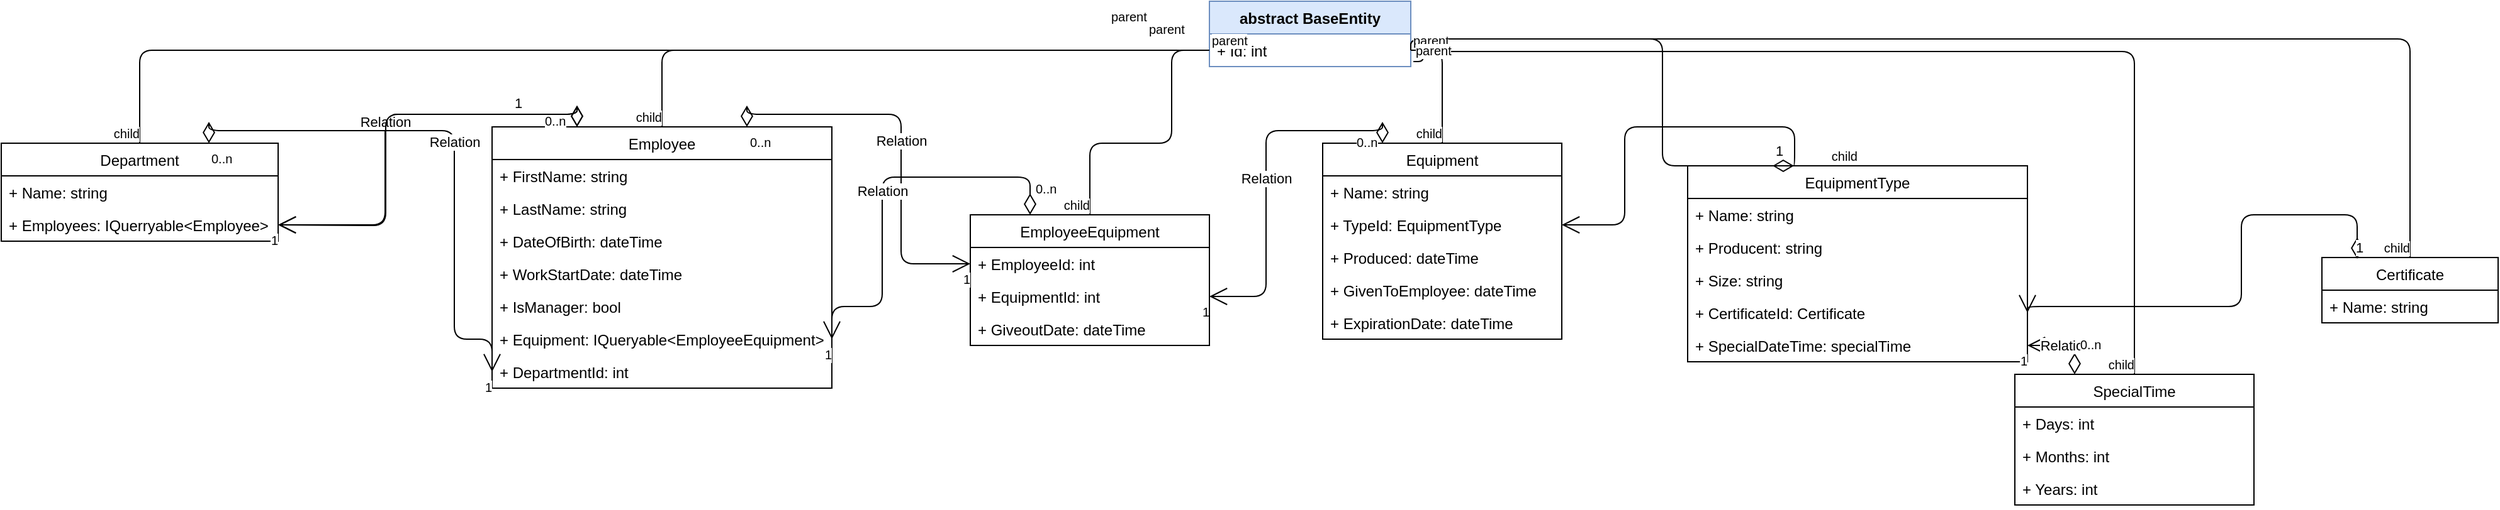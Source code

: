 <mxfile version="10.6.0" type="device"><diagram id="8mGvsiKvxXLdQ09FqcDM" name="Strona-1"><mxGraphModel dx="2461" dy="2017" grid="1" gridSize="10" guides="1" tooltips="1" connect="1" arrows="1" fold="1" page="1" pageScale="1" pageWidth="827" pageHeight="1169" math="0" shadow="0"><root><mxCell id="0"/><mxCell id="1" parent="0"/><mxCell id="MLYGxdtlno7UJAE9nJay-13" value="Employee" style="swimlane;fontStyle=0;childLayout=stackLayout;horizontal=1;startSize=26;fillColor=none;horizontalStack=0;resizeParent=1;resizeParentMax=0;resizeLast=0;collapsible=1;marginBottom=0;" parent="1" vertex="1"><mxGeometry x="10" y="70" width="270" height="208" as="geometry"/></mxCell><mxCell id="MLYGxdtlno7UJAE9nJay-15" value="+ FirstName: string" style="text;strokeColor=none;fillColor=none;align=left;verticalAlign=top;spacingLeft=4;spacingRight=4;overflow=hidden;rotatable=0;points=[[0,0.5],[1,0.5]];portConstraint=eastwest;" parent="MLYGxdtlno7UJAE9nJay-13" vertex="1"><mxGeometry y="26" width="270" height="26" as="geometry"/></mxCell><mxCell id="MLYGxdtlno7UJAE9nJay-16" value="+ LastName: string" style="text;strokeColor=none;fillColor=none;align=left;verticalAlign=top;spacingLeft=4;spacingRight=4;overflow=hidden;rotatable=0;points=[[0,0.5],[1,0.5]];portConstraint=eastwest;" parent="MLYGxdtlno7UJAE9nJay-13" vertex="1"><mxGeometry y="52" width="270" height="26" as="geometry"/></mxCell><mxCell id="MLYGxdtlno7UJAE9nJay-34" value="+ DateOfBirth: dateTime" style="text;strokeColor=none;fillColor=none;align=left;verticalAlign=top;spacingLeft=4;spacingRight=4;overflow=hidden;rotatable=0;points=[[0,0.5],[1,0.5]];portConstraint=eastwest;" parent="MLYGxdtlno7UJAE9nJay-13" vertex="1"><mxGeometry y="78" width="270" height="26" as="geometry"/></mxCell><mxCell id="MLYGxdtlno7UJAE9nJay-36" value="+ WorkStartDate: dateTime" style="text;strokeColor=none;fillColor=none;align=left;verticalAlign=top;spacingLeft=4;spacingRight=4;overflow=hidden;rotatable=0;points=[[0,0.5],[1,0.5]];portConstraint=eastwest;" parent="MLYGxdtlno7UJAE9nJay-13" vertex="1"><mxGeometry y="104" width="270" height="26" as="geometry"/></mxCell><mxCell id="sRq0-vtG4J29x3GGsodO-1" value="+ IsManager: bool" style="text;strokeColor=none;fillColor=none;align=left;verticalAlign=top;spacingLeft=4;spacingRight=4;overflow=hidden;rotatable=0;points=[[0,0.5],[1,0.5]];portConstraint=eastwest;" vertex="1" parent="MLYGxdtlno7UJAE9nJay-13"><mxGeometry y="130" width="270" height="26" as="geometry"/></mxCell><mxCell id="MLYGxdtlno7UJAE9nJay-35" value="+ Equipment: IQueryable&lt;EmployeeEquipment&gt;" style="text;strokeColor=none;fillColor=none;align=left;verticalAlign=top;spacingLeft=4;spacingRight=4;overflow=hidden;rotatable=0;points=[[0,0.5],[1,0.5]];portConstraint=eastwest;" parent="MLYGxdtlno7UJAE9nJay-13" vertex="1"><mxGeometry y="156" width="270" height="26" as="geometry"/></mxCell><mxCell id="Mt2VevcEWtD3HUbeC6c3-11" value="+ DepartmentId: int" style="text;strokeColor=none;fillColor=none;align=left;verticalAlign=top;spacingLeft=4;spacingRight=4;overflow=hidden;rotatable=0;points=[[0,0.5],[1,0.5]];portConstraint=eastwest;" parent="MLYGxdtlno7UJAE9nJay-13" vertex="1"><mxGeometry y="182" width="270" height="26" as="geometry"/></mxCell><mxCell id="MLYGxdtlno7UJAE9nJay-17" value="Department" style="swimlane;fontStyle=0;childLayout=stackLayout;horizontal=1;startSize=26;fillColor=none;horizontalStack=0;resizeParent=1;resizeParentMax=0;resizeLast=0;collapsible=1;marginBottom=0;" parent="1" vertex="1"><mxGeometry x="-380" y="83" width="220" height="78" as="geometry"/></mxCell><mxCell id="MLYGxdtlno7UJAE9nJay-19" value="+ Name: string" style="text;strokeColor=none;fillColor=none;align=left;verticalAlign=top;spacingLeft=4;spacingRight=4;overflow=hidden;rotatable=0;points=[[0,0.5],[1,0.5]];portConstraint=eastwest;" parent="MLYGxdtlno7UJAE9nJay-17" vertex="1"><mxGeometry y="26" width="220" height="26" as="geometry"/></mxCell><mxCell id="MLYGxdtlno7UJAE9nJay-20" value="+ Employees: IQuerryable&lt;Employee&gt;" style="text;strokeColor=none;fillColor=none;align=left;verticalAlign=top;spacingLeft=4;spacingRight=4;overflow=hidden;rotatable=0;points=[[0,0.5],[1,0.5]];portConstraint=eastwest;" parent="MLYGxdtlno7UJAE9nJay-17" vertex="1"><mxGeometry y="52" width="220" height="26" as="geometry"/></mxCell><mxCell id="MLYGxdtlno7UJAE9nJay-21" value="Equipment" style="swimlane;fontStyle=0;childLayout=stackLayout;horizontal=1;startSize=26;fillColor=none;horizontalStack=0;resizeParent=1;resizeParentMax=0;resizeLast=0;collapsible=1;marginBottom=0;" parent="1" vertex="1"><mxGeometry x="670" y="83" width="190" height="156" as="geometry"/></mxCell><mxCell id="MLYGxdtlno7UJAE9nJay-68" value="+ Name: string" style="text;strokeColor=none;fillColor=none;align=left;verticalAlign=top;spacingLeft=4;spacingRight=4;overflow=hidden;rotatable=0;points=[[0,0.5],[1,0.5]];portConstraint=eastwest;" parent="MLYGxdtlno7UJAE9nJay-21" vertex="1"><mxGeometry y="26" width="190" height="26" as="geometry"/></mxCell><mxCell id="MLYGxdtlno7UJAE9nJay-23" value="+ TypeId: EquipmentType" style="text;strokeColor=none;fillColor=none;align=left;verticalAlign=top;spacingLeft=4;spacingRight=4;overflow=hidden;rotatable=0;points=[[0,0.5],[1,0.5]];portConstraint=eastwest;" parent="MLYGxdtlno7UJAE9nJay-21" vertex="1"><mxGeometry y="52" width="190" height="26" as="geometry"/></mxCell><mxCell id="MLYGxdtlno7UJAE9nJay-37" value="+ Produced: dateTime" style="text;strokeColor=none;fillColor=none;align=left;verticalAlign=top;spacingLeft=4;spacingRight=4;overflow=hidden;rotatable=0;points=[[0,0.5],[1,0.5]];portConstraint=eastwest;" parent="MLYGxdtlno7UJAE9nJay-21" vertex="1"><mxGeometry y="78" width="190" height="26" as="geometry"/></mxCell><mxCell id="MLYGxdtlno7UJAE9nJay-24" value="+ GivenToEmployee: dateTime" style="text;strokeColor=none;fillColor=none;align=left;verticalAlign=top;spacingLeft=4;spacingRight=4;overflow=hidden;rotatable=0;points=[[0,0.5],[1,0.5]];portConstraint=eastwest;" parent="MLYGxdtlno7UJAE9nJay-21" vertex="1"><mxGeometry y="104" width="190" height="26" as="geometry"/></mxCell><mxCell id="Mt2VevcEWtD3HUbeC6c3-15" value="+ ExpirationDate: dateTime" style="text;strokeColor=none;fillColor=none;align=left;verticalAlign=top;spacingLeft=4;spacingRight=4;overflow=hidden;rotatable=0;points=[[0,0.5],[1,0.5]];portConstraint=eastwest;" parent="MLYGxdtlno7UJAE9nJay-21" vertex="1"><mxGeometry y="130" width="190" height="26" as="geometry"/></mxCell><mxCell id="MLYGxdtlno7UJAE9nJay-25" value="EquipmentType" style="swimlane;fontStyle=0;childLayout=stackLayout;horizontal=1;startSize=26;fillColor=none;horizontalStack=0;resizeParent=1;resizeParentMax=0;resizeLast=0;collapsible=1;marginBottom=0;" parent="1" vertex="1"><mxGeometry x="960" y="101" width="270" height="156" as="geometry"/></mxCell><mxCell id="MLYGxdtlno7UJAE9nJay-27" value="+ Name: string" style="text;strokeColor=none;fillColor=none;align=left;verticalAlign=top;spacingLeft=4;spacingRight=4;overflow=hidden;rotatable=0;points=[[0,0.5],[1,0.5]];portConstraint=eastwest;" parent="MLYGxdtlno7UJAE9nJay-25" vertex="1"><mxGeometry y="26" width="270" height="26" as="geometry"/></mxCell><mxCell id="Mt2VevcEWtD3HUbeC6c3-1" value="+ Producent: string" style="text;strokeColor=none;fillColor=none;align=left;verticalAlign=top;spacingLeft=4;spacingRight=4;overflow=hidden;rotatable=0;points=[[0,0.5],[1,0.5]];portConstraint=eastwest;" parent="MLYGxdtlno7UJAE9nJay-25" vertex="1"><mxGeometry y="52" width="270" height="26" as="geometry"/></mxCell><mxCell id="MLYGxdtlno7UJAE9nJay-38" value="+ Size: string" style="text;strokeColor=none;fillColor=none;align=left;verticalAlign=top;spacingLeft=4;spacingRight=4;overflow=hidden;rotatable=0;points=[[0,0.5],[1,0.5]];portConstraint=eastwest;" parent="MLYGxdtlno7UJAE9nJay-25" vertex="1"><mxGeometry y="78" width="270" height="26" as="geometry"/></mxCell><mxCell id="MLYGxdtlno7UJAE9nJay-71" value="+ CertificateId: Certificate" style="text;strokeColor=none;fillColor=none;align=left;verticalAlign=top;spacingLeft=4;spacingRight=4;overflow=hidden;rotatable=0;points=[[0,0.5],[1,0.5]];portConstraint=eastwest;" parent="MLYGxdtlno7UJAE9nJay-25" vertex="1"><mxGeometry y="104" width="270" height="26" as="geometry"/></mxCell><mxCell id="Mt2VevcEWtD3HUbeC6c3-16" value="+ SpecialDateTime: specialTime" style="text;strokeColor=none;fillColor=none;align=left;verticalAlign=top;spacingLeft=4;spacingRight=4;overflow=hidden;rotatable=0;points=[[0,0.5],[1,0.5]];portConstraint=eastwest;" parent="MLYGxdtlno7UJAE9nJay-25" vertex="1"><mxGeometry y="130" width="270" height="26" as="geometry"/></mxCell><mxCell id="MLYGxdtlno7UJAE9nJay-29" value="Certificate" style="swimlane;fontStyle=0;childLayout=stackLayout;horizontal=1;startSize=26;fillColor=none;horizontalStack=0;resizeParent=1;resizeParentMax=0;resizeLast=0;collapsible=1;marginBottom=0;" parent="1" vertex="1"><mxGeometry x="1464" y="174" width="140" height="52" as="geometry"/></mxCell><mxCell id="MLYGxdtlno7UJAE9nJay-31" value="+ Name: string" style="text;strokeColor=none;fillColor=none;align=left;verticalAlign=top;spacingLeft=4;spacingRight=4;overflow=hidden;rotatable=0;points=[[0,0.5],[1,0.5]];portConstraint=eastwest;" parent="MLYGxdtlno7UJAE9nJay-29" vertex="1"><mxGeometry y="26" width="140" height="26" as="geometry"/></mxCell><mxCell id="MLYGxdtlno7UJAE9nJay-40" value="abstract BaseEntity" style="swimlane;fontStyle=1;align=center;verticalAlign=top;childLayout=stackLayout;horizontal=1;startSize=26;horizontalStack=0;resizeParent=1;resizeParentMax=0;resizeLast=0;collapsible=1;marginBottom=0;fillColor=#dae8fc;strokeColor=#6c8ebf;" parent="1" vertex="1"><mxGeometry x="580" y="-30" width="160" height="52" as="geometry"/></mxCell><mxCell id="MLYGxdtlno7UJAE9nJay-41" value="+ Id: int" style="text;strokeColor=none;fillColor=none;align=left;verticalAlign=top;spacingLeft=4;spacingRight=4;overflow=hidden;rotatable=0;points=[[0,0.5],[1,0.5]];portConstraint=eastwest;" parent="MLYGxdtlno7UJAE9nJay-40" vertex="1"><mxGeometry y="26" width="160" height="26" as="geometry"/></mxCell><mxCell id="MLYGxdtlno7UJAE9nJay-44" value="" style="endArrow=none;html=1;edgeStyle=orthogonalEdgeStyle;exitX=0;exitY=0.5;exitDx=0;exitDy=0;entryX=0.5;entryY=0;entryDx=0;entryDy=0;" parent="1" source="MLYGxdtlno7UJAE9nJay-41" target="MLYGxdtlno7UJAE9nJay-17" edge="1"><mxGeometry relative="1" as="geometry"><mxPoint x="10" y="540" as="sourcePoint"/><mxPoint x="160" y="220" as="targetPoint"/></mxGeometry></mxCell><mxCell id="MLYGxdtlno7UJAE9nJay-45" value="parent" style="resizable=0;html=1;align=left;verticalAlign=bottom;labelBackgroundColor=#ffffff;fontSize=10;" parent="MLYGxdtlno7UJAE9nJay-44" connectable="0" vertex="1"><mxGeometry x="-1" relative="1" as="geometry"><mxPoint x="-50" y="-9" as="offset"/></mxGeometry></mxCell><mxCell id="MLYGxdtlno7UJAE9nJay-46" value="child" style="resizable=0;html=1;align=right;verticalAlign=bottom;labelBackgroundColor=#ffffff;fontSize=10;" parent="MLYGxdtlno7UJAE9nJay-44" connectable="0" vertex="1"><mxGeometry x="1" relative="1" as="geometry"/></mxCell><mxCell id="MLYGxdtlno7UJAE9nJay-47" value="" style="endArrow=none;html=1;edgeStyle=orthogonalEdgeStyle;exitX=0;exitY=0.5;exitDx=0;exitDy=0;entryX=0.5;entryY=0;entryDx=0;entryDy=0;" parent="1" source="MLYGxdtlno7UJAE9nJay-41" target="MLYGxdtlno7UJAE9nJay-13" edge="1"><mxGeometry relative="1" as="geometry"><mxPoint x="590" y="19" as="sourcePoint"/><mxPoint x="120" y="93" as="targetPoint"/></mxGeometry></mxCell><mxCell id="MLYGxdtlno7UJAE9nJay-48" value="parent" style="resizable=0;html=1;align=left;verticalAlign=bottom;labelBackgroundColor=#ffffff;fontSize=10;" parent="MLYGxdtlno7UJAE9nJay-47" connectable="0" vertex="1"><mxGeometry x="-1" relative="1" as="geometry"><mxPoint x="-80" y="-19" as="offset"/></mxGeometry></mxCell><mxCell id="MLYGxdtlno7UJAE9nJay-49" value="child" style="resizable=0;html=1;align=right;verticalAlign=bottom;labelBackgroundColor=#ffffff;fontSize=10;" parent="MLYGxdtlno7UJAE9nJay-47" connectable="0" vertex="1"><mxGeometry x="1" relative="1" as="geometry"/></mxCell><mxCell id="MLYGxdtlno7UJAE9nJay-50" value="" style="endArrow=none;html=1;edgeStyle=orthogonalEdgeStyle;exitX=1;exitY=0.5;exitDx=0;exitDy=0;entryX=0.5;entryY=0;entryDx=0;entryDy=0;" parent="1" source="MLYGxdtlno7UJAE9nJay-41" target="MLYGxdtlno7UJAE9nJay-21" edge="1"><mxGeometry relative="1" as="geometry"><mxPoint x="1090" y="61" as="sourcePoint"/><mxPoint x="620" y="135" as="targetPoint"/></mxGeometry></mxCell><mxCell id="MLYGxdtlno7UJAE9nJay-51" value="parent" style="resizable=0;html=1;align=left;verticalAlign=bottom;labelBackgroundColor=#ffffff;fontSize=10;" parent="MLYGxdtlno7UJAE9nJay-50" connectable="0" vertex="1"><mxGeometry x="-1" relative="1" as="geometry"/></mxCell><mxCell id="MLYGxdtlno7UJAE9nJay-52" value="child" style="resizable=0;html=1;align=right;verticalAlign=bottom;labelBackgroundColor=#ffffff;fontSize=10;" parent="MLYGxdtlno7UJAE9nJay-50" connectable="0" vertex="1"><mxGeometry x="1" relative="1" as="geometry"/></mxCell><mxCell id="MLYGxdtlno7UJAE9nJay-53" value="" style="endArrow=none;html=1;edgeStyle=orthogonalEdgeStyle;exitX=1;exitY=0.5;exitDx=0;exitDy=0;entryX=0.5;entryY=0;entryDx=0;entryDy=0;" parent="1" source="MLYGxdtlno7UJAE9nJay-41" target="MLYGxdtlno7UJAE9nJay-25" edge="1"><mxGeometry relative="1" as="geometry"><mxPoint x="1310" y="83" as="sourcePoint"/><mxPoint x="840" y="157" as="targetPoint"/><Array as="points"><mxPoint x="740"/><mxPoint x="940"/></Array></mxGeometry></mxCell><mxCell id="MLYGxdtlno7UJAE9nJay-54" value="parent" style="resizable=0;html=1;align=left;verticalAlign=bottom;labelBackgroundColor=#ffffff;fontSize=10;" parent="MLYGxdtlno7UJAE9nJay-53" connectable="0" vertex="1"><mxGeometry x="-1" relative="1" as="geometry"/></mxCell><mxCell id="MLYGxdtlno7UJAE9nJay-55" value="child" style="resizable=0;html=1;align=right;verticalAlign=bottom;labelBackgroundColor=#ffffff;fontSize=10;" parent="MLYGxdtlno7UJAE9nJay-53" connectable="0" vertex="1"><mxGeometry x="1" relative="1" as="geometry"/></mxCell><mxCell id="MLYGxdtlno7UJAE9nJay-56" value="" style="endArrow=none;html=1;edgeStyle=orthogonalEdgeStyle;exitX=1;exitY=0.5;exitDx=0;exitDy=0;entryX=0.5;entryY=0;entryDx=0;entryDy=0;" parent="1" source="MLYGxdtlno7UJAE9nJay-41" target="MLYGxdtlno7UJAE9nJay-29" edge="1"><mxGeometry relative="1" as="geometry"><mxPoint x="1370" y="100" as="sourcePoint"/><mxPoint x="900" y="174" as="targetPoint"/><Array as="points"><mxPoint x="740"/><mxPoint x="1534"/></Array></mxGeometry></mxCell><mxCell id="MLYGxdtlno7UJAE9nJay-57" value="parent" style="resizable=0;html=1;align=left;verticalAlign=bottom;labelBackgroundColor=#ffffff;fontSize=10;" parent="MLYGxdtlno7UJAE9nJay-56" connectable="0" vertex="1"><mxGeometry x="-1" relative="1" as="geometry"/></mxCell><mxCell id="MLYGxdtlno7UJAE9nJay-58" value="child" style="resizable=0;html=1;align=right;verticalAlign=bottom;labelBackgroundColor=#ffffff;fontSize=10;" parent="MLYGxdtlno7UJAE9nJay-56" connectable="0" vertex="1"><mxGeometry x="1" relative="1" as="geometry"/></mxCell><mxCell id="MLYGxdtlno7UJAE9nJay-59" value="Relation" style="endArrow=open;html=1;endSize=12;startArrow=diamondThin;startSize=14;startFill=0;edgeStyle=orthogonalEdgeStyle;exitX=0.25;exitY=0;exitDx=0;exitDy=0;entryX=1;entryY=0.5;entryDx=0;entryDy=0;" parent="1" source="MLYGxdtlno7UJAE9nJay-21" target="Mt2VevcEWtD3HUbeC6c3-5" edge="1"><mxGeometry relative="1" as="geometry"><mxPoint x="10" y="260" as="sourcePoint"/><mxPoint x="170" y="260" as="targetPoint"/></mxGeometry></mxCell><mxCell id="MLYGxdtlno7UJAE9nJay-60" value="0..n" style="resizable=0;html=1;align=left;verticalAlign=top;labelBackgroundColor=#ffffff;fontSize=10;" parent="MLYGxdtlno7UJAE9nJay-59" connectable="0" vertex="1"><mxGeometry x="-1" relative="1" as="geometry"><mxPoint x="-23" y="-13" as="offset"/></mxGeometry></mxCell><mxCell id="MLYGxdtlno7UJAE9nJay-61" value="1" style="resizable=0;html=1;align=right;verticalAlign=top;labelBackgroundColor=#ffffff;fontSize=10;" parent="MLYGxdtlno7UJAE9nJay-59" connectable="0" vertex="1"><mxGeometry x="1" relative="1" as="geometry"/></mxCell><mxCell id="MLYGxdtlno7UJAE9nJay-62" value="Relation" style="endArrow=open;html=1;endSize=12;startArrow=diamondThin;startSize=14;startFill=0;edgeStyle=orthogonalEdgeStyle;exitX=0.25;exitY=0;exitDx=0;exitDy=0;entryX=1;entryY=0.5;entryDx=0;entryDy=0;" parent="1" source="MLYGxdtlno7UJAE9nJay-13" target="MLYGxdtlno7UJAE9nJay-20" edge="1"><mxGeometry relative="1" as="geometry"><mxPoint x="320" y="400" as="sourcePoint"/><mxPoint x="480" y="400" as="targetPoint"/></mxGeometry></mxCell><mxCell id="MLYGxdtlno7UJAE9nJay-63" value="0..n" style="resizable=0;html=1;align=left;verticalAlign=top;labelBackgroundColor=#ffffff;fontSize=10;" parent="MLYGxdtlno7UJAE9nJay-62" connectable="0" vertex="1"><mxGeometry x="-1" relative="1" as="geometry"><mxPoint x="-28" y="-17" as="offset"/></mxGeometry></mxCell><mxCell id="MLYGxdtlno7UJAE9nJay-64" value="1" style="resizable=0;html=1;align=right;verticalAlign=top;labelBackgroundColor=#ffffff;fontSize=10;" parent="MLYGxdtlno7UJAE9nJay-62" connectable="0" vertex="1"><mxGeometry x="1" relative="1" as="geometry"/></mxCell><mxCell id="MLYGxdtlno7UJAE9nJay-66" value="1" style="endArrow=open;html=1;endSize=12;startArrow=diamondThin;startSize=14;startFill=0;edgeStyle=orthogonalEdgeStyle;align=left;verticalAlign=bottom;exitX=0.25;exitY=0;exitDx=0;exitDy=0;entryX=1;entryY=0.5;entryDx=0;entryDy=0;" parent="1" source="MLYGxdtlno7UJAE9nJay-13" edge="1"><mxGeometry x="-0.633" relative="1" as="geometry"><mxPoint x="10" y="370" as="sourcePoint"/><mxPoint x="-160" y="148" as="targetPoint"/><mxPoint as="offset"/></mxGeometry></mxCell><mxCell id="MLYGxdtlno7UJAE9nJay-67" value="1" style="endArrow=open;html=1;endSize=12;startArrow=diamondThin;startSize=14;startFill=0;edgeStyle=orthogonalEdgeStyle;align=left;verticalAlign=bottom;entryX=1;entryY=0.5;entryDx=0;entryDy=0;exitX=0.25;exitY=0;exitDx=0;exitDy=0;" parent="1" source="MLYGxdtlno7UJAE9nJay-25" target="MLYGxdtlno7UJAE9nJay-23" edge="1"><mxGeometry x="-1" y="3" relative="1" as="geometry"><mxPoint x="850" y="120" as="sourcePoint"/><mxPoint x="1010" y="370" as="targetPoint"/><Array as="points"><mxPoint x="1045" y="70"/><mxPoint x="910" y="70"/><mxPoint x="910" y="148"/></Array></mxGeometry></mxCell><mxCell id="MLYGxdtlno7UJAE9nJay-70" value="1" style="endArrow=open;html=1;endSize=12;startArrow=diamondThin;startSize=14;startFill=0;edgeStyle=orthogonalEdgeStyle;align=left;verticalAlign=bottom;exitX=0.2;exitY=0.019;exitDx=0;exitDy=0;entryX=1;entryY=0.5;entryDx=0;entryDy=0;exitPerimeter=0;" parent="1" source="MLYGxdtlno7UJAE9nJay-29" target="MLYGxdtlno7UJAE9nJay-71" edge="1"><mxGeometry x="-1" y="3" relative="1" as="geometry"><mxPoint x="1024" y="187" as="sourcePoint"/><mxPoint x="840" y="213" as="targetPoint"/><Array as="points"><mxPoint x="1492" y="140"/><mxPoint x="1400" y="140"/><mxPoint x="1400" y="213"/></Array></mxGeometry></mxCell><mxCell id="Mt2VevcEWtD3HUbeC6c3-2" value="EmployeeEquipment" style="swimlane;fontStyle=0;childLayout=stackLayout;horizontal=1;startSize=26;fillColor=none;horizontalStack=0;resizeParent=1;resizeParentMax=0;resizeLast=0;collapsible=1;marginBottom=0;" parent="1" vertex="1"><mxGeometry x="390" y="140" width="190" height="104" as="geometry"/></mxCell><mxCell id="Mt2VevcEWtD3HUbeC6c3-4" value="+ EmployeeId: int" style="text;strokeColor=none;fillColor=none;align=left;verticalAlign=top;spacingLeft=4;spacingRight=4;overflow=hidden;rotatable=0;points=[[0,0.5],[1,0.5]];portConstraint=eastwest;" parent="Mt2VevcEWtD3HUbeC6c3-2" vertex="1"><mxGeometry y="26" width="190" height="26" as="geometry"/></mxCell><mxCell id="Mt2VevcEWtD3HUbeC6c3-5" value="+ EquipmentId: int" style="text;strokeColor=none;fillColor=none;align=left;verticalAlign=top;spacingLeft=4;spacingRight=4;overflow=hidden;rotatable=0;points=[[0,0.5],[1,0.5]];portConstraint=eastwest;" parent="Mt2VevcEWtD3HUbeC6c3-2" vertex="1"><mxGeometry y="52" width="190" height="26" as="geometry"/></mxCell><mxCell id="Mt2VevcEWtD3HUbeC6c3-6" value="+ GiveoutDate: dateTime" style="text;strokeColor=none;fillColor=none;align=left;verticalAlign=top;spacingLeft=4;spacingRight=4;overflow=hidden;rotatable=0;points=[[0,0.5],[1,0.5]];portConstraint=eastwest;" parent="Mt2VevcEWtD3HUbeC6c3-2" vertex="1"><mxGeometry y="78" width="190" height="26" as="geometry"/></mxCell><mxCell id="Mt2VevcEWtD3HUbeC6c3-8" value="Relation" style="endArrow=open;html=1;endSize=12;startArrow=diamondThin;startSize=14;startFill=0;edgeStyle=orthogonalEdgeStyle;exitX=0.75;exitY=0;exitDx=0;exitDy=0;entryX=0;entryY=0.5;entryDx=0;entryDy=0;" parent="1" source="MLYGxdtlno7UJAE9nJay-13" target="Mt2VevcEWtD3HUbeC6c3-4" edge="1"><mxGeometry relative="1" as="geometry"><mxPoint x="180" y="470" as="sourcePoint"/><mxPoint x="340" y="470" as="targetPoint"/></mxGeometry></mxCell><mxCell id="Mt2VevcEWtD3HUbeC6c3-9" value="0..n" style="resizable=0;html=1;align=left;verticalAlign=top;labelBackgroundColor=#ffffff;fontSize=10;" parent="Mt2VevcEWtD3HUbeC6c3-8" connectable="0" vertex="1"><mxGeometry x="-1" relative="1" as="geometry"/></mxCell><mxCell id="Mt2VevcEWtD3HUbeC6c3-10" value="1" style="resizable=0;html=1;align=right;verticalAlign=top;labelBackgroundColor=#ffffff;fontSize=10;" parent="Mt2VevcEWtD3HUbeC6c3-8" connectable="0" vertex="1"><mxGeometry x="1" relative="1" as="geometry"/></mxCell><mxCell id="Mt2VevcEWtD3HUbeC6c3-12" value="Relation" style="endArrow=open;html=1;endSize=12;startArrow=diamondThin;startSize=14;startFill=0;edgeStyle=orthogonalEdgeStyle;exitX=0.75;exitY=0;exitDx=0;exitDy=0;entryX=0;entryY=0.5;entryDx=0;entryDy=0;" parent="1" source="MLYGxdtlno7UJAE9nJay-17" target="Mt2VevcEWtD3HUbeC6c3-11" edge="1"><mxGeometry relative="1" as="geometry"><mxPoint x="-130" y="330" as="sourcePoint"/><mxPoint x="30" y="330" as="targetPoint"/><Array as="points"><mxPoint x="-215" y="73"/><mxPoint x="-20" y="73"/><mxPoint x="-20" y="239"/></Array></mxGeometry></mxCell><mxCell id="Mt2VevcEWtD3HUbeC6c3-13" value="0..n" style="resizable=0;html=1;align=left;verticalAlign=top;labelBackgroundColor=#ffffff;fontSize=10;" parent="Mt2VevcEWtD3HUbeC6c3-12" connectable="0" vertex="1"><mxGeometry x="-1" relative="1" as="geometry"/></mxCell><mxCell id="Mt2VevcEWtD3HUbeC6c3-14" value="1" style="resizable=0;html=1;align=right;verticalAlign=top;labelBackgroundColor=#ffffff;fontSize=10;" parent="Mt2VevcEWtD3HUbeC6c3-12" connectable="0" vertex="1"><mxGeometry x="1" relative="1" as="geometry"/></mxCell><mxCell id="Mt2VevcEWtD3HUbeC6c3-17" value="SpecialTime" style="swimlane;fontStyle=0;childLayout=stackLayout;horizontal=1;startSize=26;fillColor=none;horizontalStack=0;resizeParent=1;resizeParentMax=0;resizeLast=0;collapsible=1;marginBottom=0;" parent="1" vertex="1"><mxGeometry x="1220" y="267" width="190" height="104" as="geometry"/></mxCell><mxCell id="Mt2VevcEWtD3HUbeC6c3-18" value="+ Days: int" style="text;strokeColor=none;fillColor=none;align=left;verticalAlign=top;spacingLeft=4;spacingRight=4;overflow=hidden;rotatable=0;points=[[0,0.5],[1,0.5]];portConstraint=eastwest;" parent="Mt2VevcEWtD3HUbeC6c3-17" vertex="1"><mxGeometry y="26" width="190" height="26" as="geometry"/></mxCell><mxCell id="Mt2VevcEWtD3HUbeC6c3-19" value="+ Months: int" style="text;strokeColor=none;fillColor=none;align=left;verticalAlign=top;spacingLeft=4;spacingRight=4;overflow=hidden;rotatable=0;points=[[0,0.5],[1,0.5]];portConstraint=eastwest;" parent="Mt2VevcEWtD3HUbeC6c3-17" vertex="1"><mxGeometry y="52" width="190" height="26" as="geometry"/></mxCell><mxCell id="Mt2VevcEWtD3HUbeC6c3-20" value="+ Years: int" style="text;strokeColor=none;fillColor=none;align=left;verticalAlign=top;spacingLeft=4;spacingRight=4;overflow=hidden;rotatable=0;points=[[0,0.5],[1,0.5]];portConstraint=eastwest;" parent="Mt2VevcEWtD3HUbeC6c3-17" vertex="1"><mxGeometry y="78" width="190" height="26" as="geometry"/></mxCell><mxCell id="Mt2VevcEWtD3HUbeC6c3-22" value="Relation" style="endArrow=open;html=1;endSize=12;startArrow=diamondThin;startSize=14;startFill=0;edgeStyle=orthogonalEdgeStyle;exitX=0.25;exitY=0;exitDx=0;exitDy=0;entryX=1;entryY=0.5;entryDx=0;entryDy=0;" parent="1" source="Mt2VevcEWtD3HUbeC6c3-17" target="Mt2VevcEWtD3HUbeC6c3-16" edge="1"><mxGeometry relative="1" as="geometry"><mxPoint x="970" y="350" as="sourcePoint"/><mxPoint x="1130" y="350" as="targetPoint"/></mxGeometry></mxCell><mxCell id="Mt2VevcEWtD3HUbeC6c3-23" value="0..n" style="resizable=0;html=1;align=left;verticalAlign=top;labelBackgroundColor=#ffffff;fontSize=10;" parent="Mt2VevcEWtD3HUbeC6c3-22" connectable="0" vertex="1"><mxGeometry x="-1" relative="1" as="geometry"><mxPoint x="2" y="-36" as="offset"/></mxGeometry></mxCell><mxCell id="Mt2VevcEWtD3HUbeC6c3-24" value="1" style="resizable=0;html=1;align=right;verticalAlign=top;labelBackgroundColor=#ffffff;fontSize=10;" parent="Mt2VevcEWtD3HUbeC6c3-22" connectable="0" vertex="1"><mxGeometry x="1" relative="1" as="geometry"/></mxCell><mxCell id="Mt2VevcEWtD3HUbeC6c3-25" value="" style="endArrow=none;html=1;edgeStyle=orthogonalEdgeStyle;exitX=1.013;exitY=0.846;exitDx=0;exitDy=0;entryX=0.5;entryY=0;entryDx=0;entryDy=0;exitPerimeter=0;" parent="1" source="MLYGxdtlno7UJAE9nJay-41" target="Mt2VevcEWtD3HUbeC6c3-17" edge="1"><mxGeometry relative="1" as="geometry"><mxPoint x="750" y="19" as="sourcePoint"/><mxPoint x="1544" y="184" as="targetPoint"/><Array as="points"><mxPoint x="750" y="18"/><mxPoint x="750" y="10"/><mxPoint x="1315" y="10"/></Array></mxGeometry></mxCell><mxCell id="Mt2VevcEWtD3HUbeC6c3-26" value="parent" style="resizable=0;html=1;align=left;verticalAlign=bottom;labelBackgroundColor=#ffffff;fontSize=10;" parent="Mt2VevcEWtD3HUbeC6c3-25" connectable="0" vertex="1"><mxGeometry x="-1" relative="1" as="geometry"/></mxCell><mxCell id="Mt2VevcEWtD3HUbeC6c3-27" value="child" style="resizable=0;html=1;align=right;verticalAlign=bottom;labelBackgroundColor=#ffffff;fontSize=10;" parent="Mt2VevcEWtD3HUbeC6c3-25" connectable="0" vertex="1"><mxGeometry x="1" relative="1" as="geometry"/></mxCell><mxCell id="Mt2VevcEWtD3HUbeC6c3-28" value="" style="endArrow=none;html=1;edgeStyle=orthogonalEdgeStyle;exitX=0;exitY=0.5;exitDx=0;exitDy=0;entryX=0.5;entryY=0;entryDx=0;entryDy=0;" parent="1" source="MLYGxdtlno7UJAE9nJay-41" target="Mt2VevcEWtD3HUbeC6c3-2" edge="1"><mxGeometry relative="1" as="geometry"><mxPoint x="330" y="409" as="sourcePoint"/><mxPoint x="1124" y="574" as="targetPoint"/><Array as="points"><mxPoint x="550" y="9"/><mxPoint x="550" y="83"/></Array></mxGeometry></mxCell><mxCell id="Mt2VevcEWtD3HUbeC6c3-29" value="parent" style="resizable=0;html=1;align=left;verticalAlign=bottom;labelBackgroundColor=#ffffff;fontSize=10;" parent="Mt2VevcEWtD3HUbeC6c3-28" connectable="0" vertex="1"><mxGeometry x="-1" relative="1" as="geometry"/></mxCell><mxCell id="Mt2VevcEWtD3HUbeC6c3-30" value="child" style="resizable=0;html=1;align=right;verticalAlign=bottom;labelBackgroundColor=#ffffff;fontSize=10;" parent="Mt2VevcEWtD3HUbeC6c3-28" connectable="0" vertex="1"><mxGeometry x="1" relative="1" as="geometry"/></mxCell><mxCell id="Mt2VevcEWtD3HUbeC6c3-31" value="Relation" style="endArrow=open;html=1;endSize=12;startArrow=diamondThin;startSize=14;startFill=0;edgeStyle=orthogonalEdgeStyle;exitX=0.25;exitY=0;exitDx=0;exitDy=0;entryX=1;entryY=0.5;entryDx=0;entryDy=0;" parent="1" source="Mt2VevcEWtD3HUbeC6c3-2" target="MLYGxdtlno7UJAE9nJay-35" edge="1"><mxGeometry relative="1" as="geometry"><mxPoint x="360" y="310" as="sourcePoint"/><mxPoint x="487" y="362" as="targetPoint"/><Array as="points"><mxPoint x="438" y="110"/><mxPoint x="320" y="110"/><mxPoint x="320" y="213"/></Array></mxGeometry></mxCell><mxCell id="Mt2VevcEWtD3HUbeC6c3-32" value="0..n" style="resizable=0;html=1;align=left;verticalAlign=top;labelBackgroundColor=#ffffff;fontSize=10;" parent="Mt2VevcEWtD3HUbeC6c3-31" connectable="0" vertex="1"><mxGeometry x="-1" relative="1" as="geometry"><mxPoint x="2" y="-33" as="offset"/></mxGeometry></mxCell><mxCell id="Mt2VevcEWtD3HUbeC6c3-33" value="1" style="resizable=0;html=1;align=right;verticalAlign=top;labelBackgroundColor=#ffffff;fontSize=10;" parent="Mt2VevcEWtD3HUbeC6c3-31" connectable="0" vertex="1"><mxGeometry x="1" relative="1" as="geometry"/></mxCell></root></mxGraphModel></diagram></mxfile>